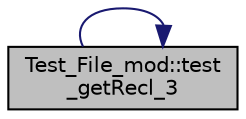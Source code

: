 digraph "Test_File_mod::test_getRecl_3"
{
 // LATEX_PDF_SIZE
  edge [fontname="Helvetica",fontsize="10",labelfontname="Helvetica",labelfontsize="10"];
  node [fontname="Helvetica",fontsize="10",shape=record];
  rankdir="LR";
  Node1 [label="Test_File_mod::test\l_getRecl_3",height=0.2,width=0.4,color="black", fillcolor="grey75", style="filled", fontcolor="black",tooltip="The input unit can point to any existing or non-existing opened or closed file at runtime."];
  Node1 -> Node1 [color="midnightblue",fontsize="10",style="solid"];
}
